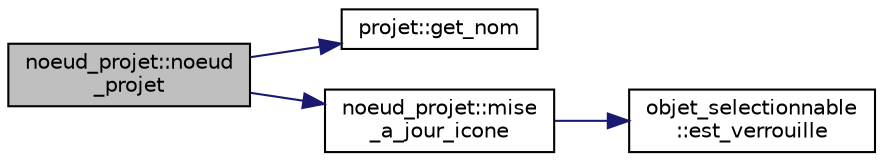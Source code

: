 digraph "noeud_projet::noeud_projet"
{
  edge [fontname="Helvetica",fontsize="10",labelfontname="Helvetica",labelfontsize="10"];
  node [fontname="Helvetica",fontsize="10",shape=record];
  rankdir="LR";
  Node0 [label="noeud_projet::noeud\l_projet",height=0.2,width=0.4,color="black", fillcolor="grey75", style="filled", fontcolor="black"];
  Node0 -> Node1 [color="midnightblue",fontsize="10",style="solid",fontname="Helvetica"];
  Node1 [label="projet::get_nom",height=0.2,width=0.4,color="black", fillcolor="white", style="filled",URL="$classprojet.html#aa787fbd9f79b128d3ef24d144be917ff"];
  Node0 -> Node2 [color="midnightblue",fontsize="10",style="solid",fontname="Helvetica"];
  Node2 [label="noeud_projet::mise\l_a_jour_icone",height=0.2,width=0.4,color="black", fillcolor="white", style="filled",URL="$classnoeud__projet.html#a2db95e8cc9a1db3c1c100df50ff4b1fd"];
  Node2 -> Node3 [color="midnightblue",fontsize="10",style="solid",fontname="Helvetica"];
  Node3 [label="objet_selectionnable\l::est_verrouille",height=0.2,width=0.4,color="black", fillcolor="white", style="filled",URL="$classobjet__selectionnable.html#ae9c29950b9e5b582338ac659ecc3e3d6"];
}
